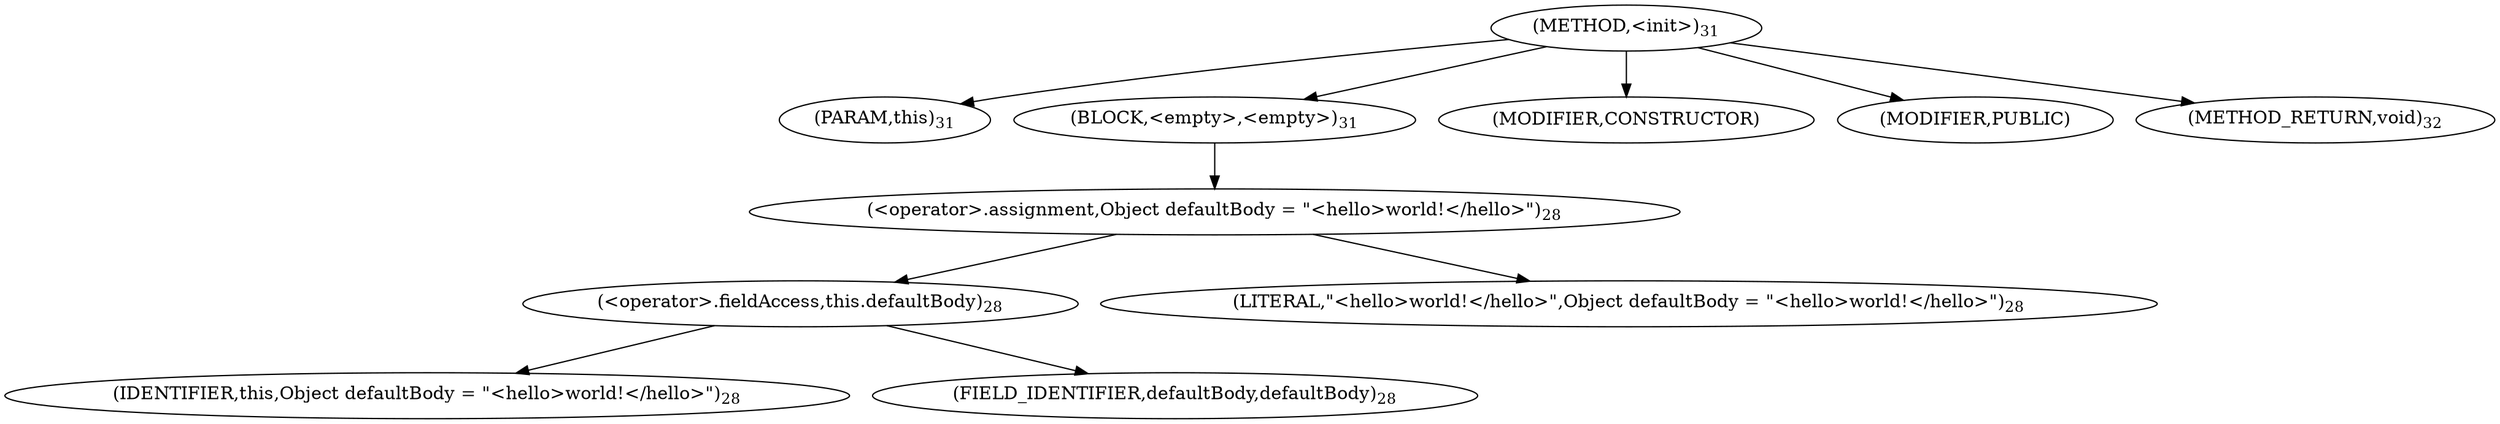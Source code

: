 digraph "&lt;init&gt;" {  
"22" [label = <(METHOD,&lt;init&gt;)<SUB>31</SUB>> ]
"23" [label = <(PARAM,this)<SUB>31</SUB>> ]
"24" [label = <(BLOCK,&lt;empty&gt;,&lt;empty&gt;)<SUB>31</SUB>> ]
"25" [label = <(&lt;operator&gt;.assignment,Object defaultBody = &quot;&lt;hello&gt;world!&lt;/hello&gt;&quot;)<SUB>28</SUB>> ]
"26" [label = <(&lt;operator&gt;.fieldAccess,this.defaultBody)<SUB>28</SUB>> ]
"27" [label = <(IDENTIFIER,this,Object defaultBody = &quot;&lt;hello&gt;world!&lt;/hello&gt;&quot;)<SUB>28</SUB>> ]
"28" [label = <(FIELD_IDENTIFIER,defaultBody,defaultBody)<SUB>28</SUB>> ]
"29" [label = <(LITERAL,&quot;&lt;hello&gt;world!&lt;/hello&gt;&quot;,Object defaultBody = &quot;&lt;hello&gt;world!&lt;/hello&gt;&quot;)<SUB>28</SUB>> ]
"30" [label = <(MODIFIER,CONSTRUCTOR)> ]
"31" [label = <(MODIFIER,PUBLIC)> ]
"32" [label = <(METHOD_RETURN,void)<SUB>32</SUB>> ]
  "22" -> "23" 
  "22" -> "24" 
  "22" -> "30" 
  "22" -> "31" 
  "22" -> "32" 
  "24" -> "25" 
  "25" -> "26" 
  "25" -> "29" 
  "26" -> "27" 
  "26" -> "28" 
}
